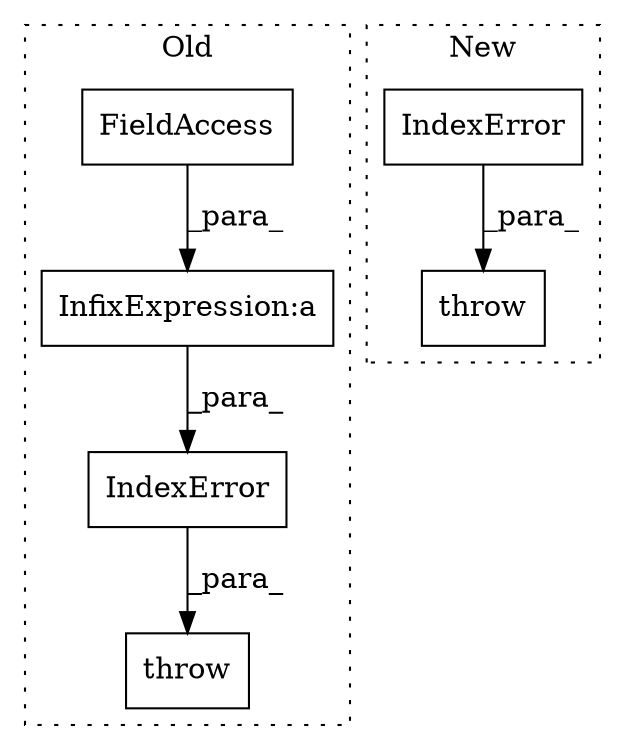 digraph G {
subgraph cluster0 {
1 [label="throw" a="53" s="3544" l="6" shape="box"];
4 [label="IndexError" a="32" s="3550,3628" l="11,1" shape="box"];
5 [label="InfixExpression:a" a="27" s="3623" l="3" shape="box"];
6 [label="FieldAccess" a="22" s="3608" l="15" shape="box"];
label = "Old";
style="dotted";
}
subgraph cluster1 {
2 [label="IndexError" a="32" s="3550" l="12" shape="box"];
3 [label="throw" a="53" s="3544" l="6" shape="box"];
label = "New";
style="dotted";
}
2 -> 3 [label="_para_"];
4 -> 1 [label="_para_"];
5 -> 4 [label="_para_"];
6 -> 5 [label="_para_"];
}